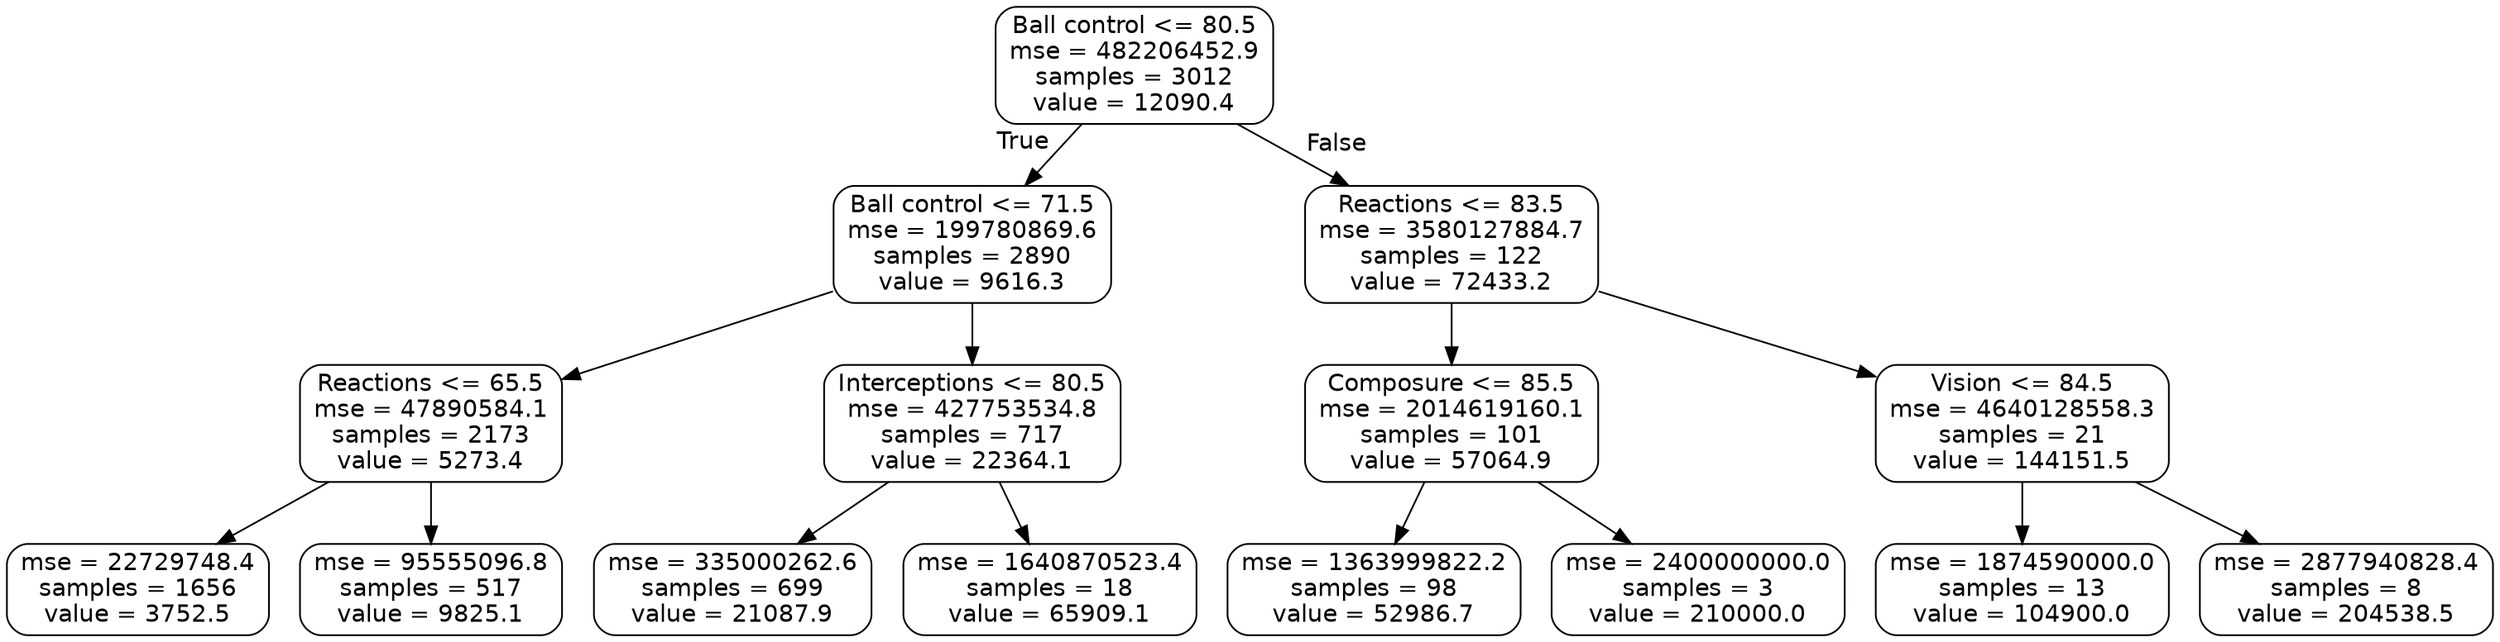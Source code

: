 digraph Tree {
node [shape=box, style="rounded", color="black", fontname=helvetica] ;
edge [fontname=helvetica] ;
0 [label="Ball control <= 80.5\nmse = 482206452.9\nsamples = 3012\nvalue = 12090.4"] ;
1 [label="Ball control <= 71.5\nmse = 199780869.6\nsamples = 2890\nvalue = 9616.3"] ;
0 -> 1 [labeldistance=2.5, labelangle=45, headlabel="True"] ;
2 [label="Reactions <= 65.5\nmse = 47890584.1\nsamples = 2173\nvalue = 5273.4"] ;
1 -> 2 ;
3 [label="mse = 22729748.4\nsamples = 1656\nvalue = 3752.5"] ;
2 -> 3 ;
4 [label="mse = 95555096.8\nsamples = 517\nvalue = 9825.1"] ;
2 -> 4 ;
5 [label="Interceptions <= 80.5\nmse = 427753534.8\nsamples = 717\nvalue = 22364.1"] ;
1 -> 5 ;
6 [label="mse = 335000262.6\nsamples = 699\nvalue = 21087.9"] ;
5 -> 6 ;
7 [label="mse = 1640870523.4\nsamples = 18\nvalue = 65909.1"] ;
5 -> 7 ;
8 [label="Reactions <= 83.5\nmse = 3580127884.7\nsamples = 122\nvalue = 72433.2"] ;
0 -> 8 [labeldistance=2.5, labelangle=-45, headlabel="False"] ;
9 [label="Composure <= 85.5\nmse = 2014619160.1\nsamples = 101\nvalue = 57064.9"] ;
8 -> 9 ;
10 [label="mse = 1363999822.2\nsamples = 98\nvalue = 52986.7"] ;
9 -> 10 ;
11 [label="mse = 2400000000.0\nsamples = 3\nvalue = 210000.0"] ;
9 -> 11 ;
12 [label="Vision <= 84.5\nmse = 4640128558.3\nsamples = 21\nvalue = 144151.5"] ;
8 -> 12 ;
13 [label="mse = 1874590000.0\nsamples = 13\nvalue = 104900.0"] ;
12 -> 13 ;
14 [label="mse = 2877940828.4\nsamples = 8\nvalue = 204538.5"] ;
12 -> 14 ;
}